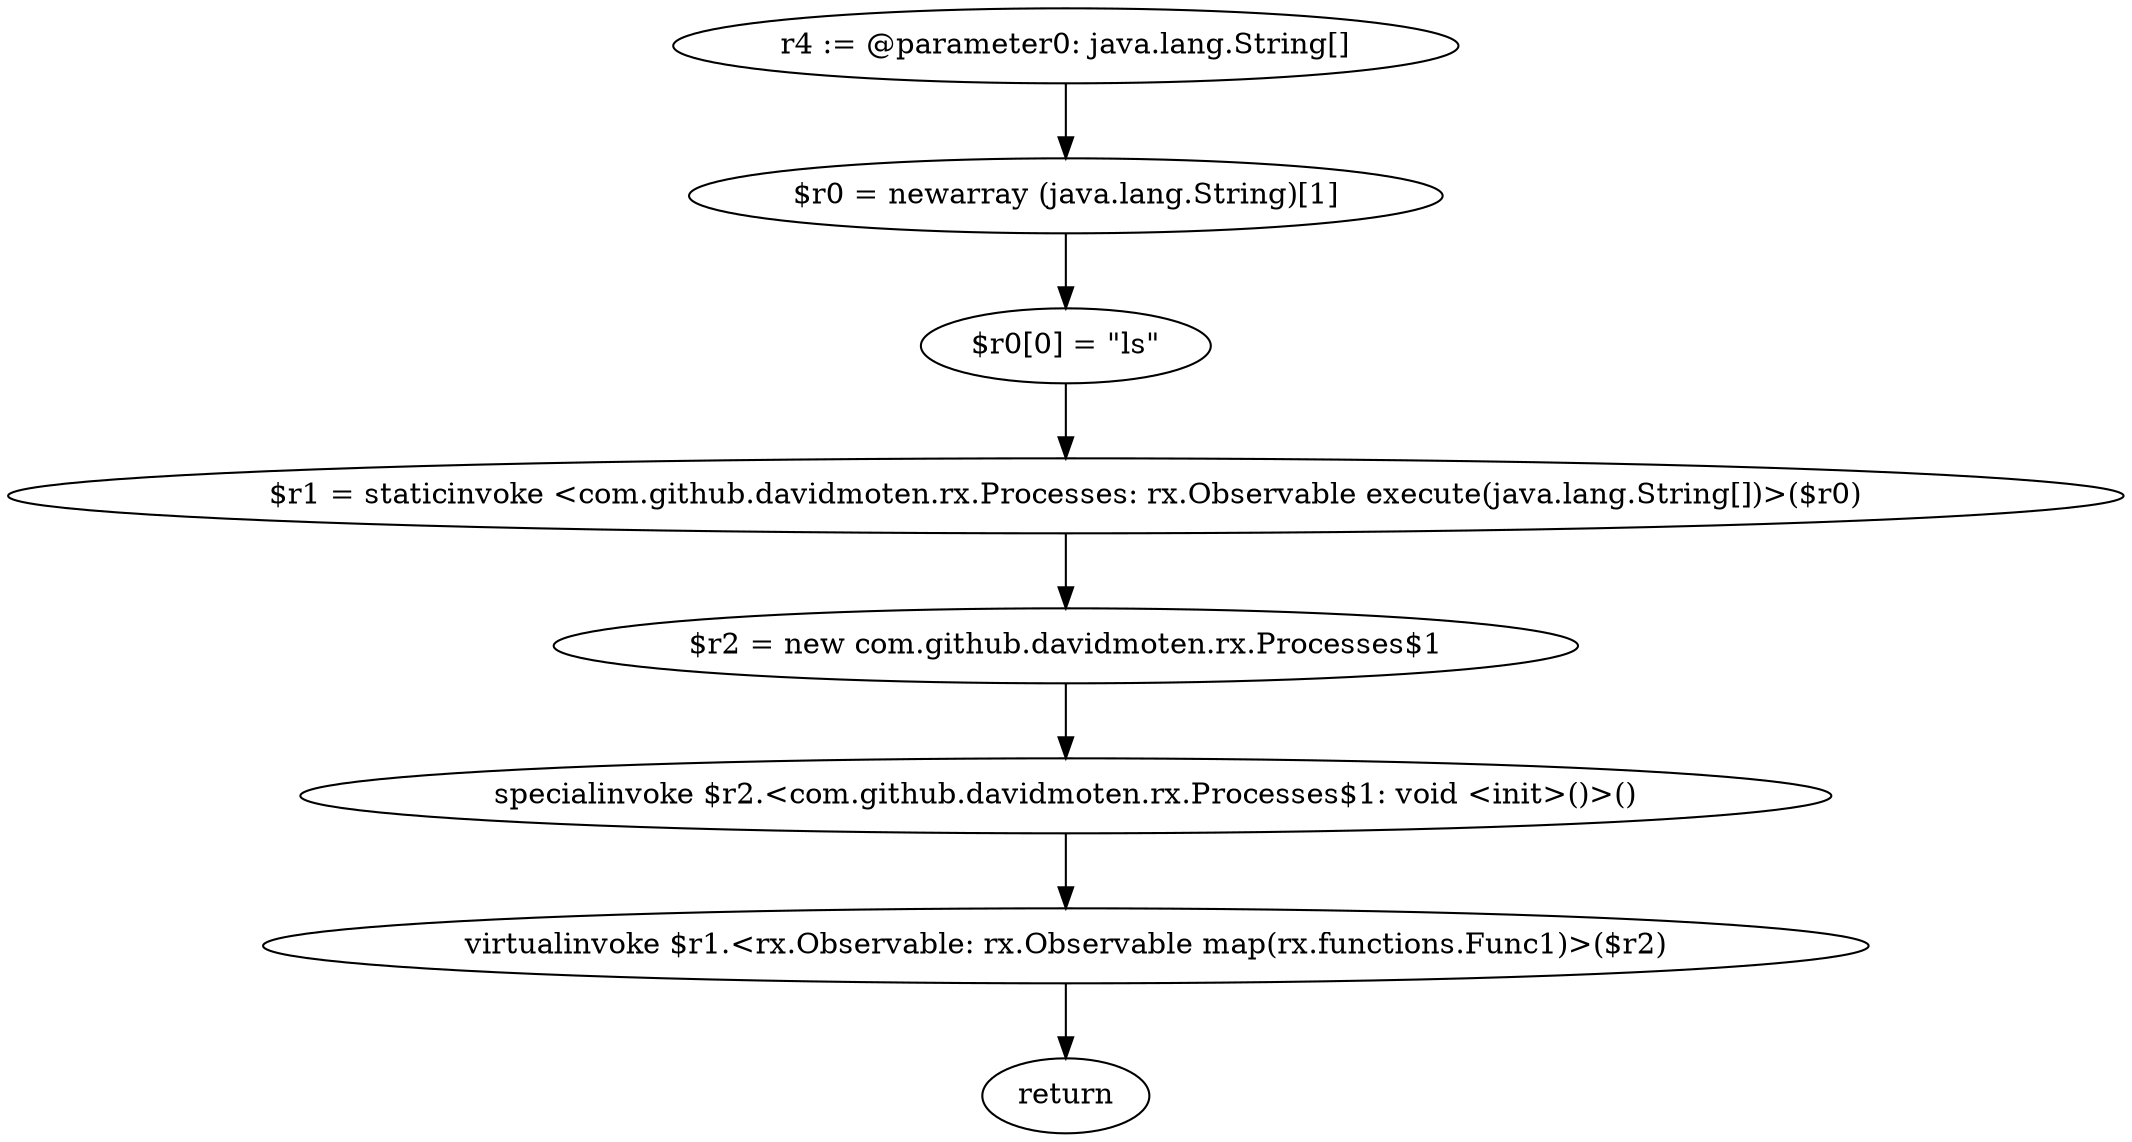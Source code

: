 digraph "unitGraph" {
    "r4 := @parameter0: java.lang.String[]"
    "$r0 = newarray (java.lang.String)[1]"
    "$r0[0] = \"ls\""
    "$r1 = staticinvoke <com.github.davidmoten.rx.Processes: rx.Observable execute(java.lang.String[])>($r0)"
    "$r2 = new com.github.davidmoten.rx.Processes$1"
    "specialinvoke $r2.<com.github.davidmoten.rx.Processes$1: void <init>()>()"
    "virtualinvoke $r1.<rx.Observable: rx.Observable map(rx.functions.Func1)>($r2)"
    "return"
    "r4 := @parameter0: java.lang.String[]"->"$r0 = newarray (java.lang.String)[1]";
    "$r0 = newarray (java.lang.String)[1]"->"$r0[0] = \"ls\"";
    "$r0[0] = \"ls\""->"$r1 = staticinvoke <com.github.davidmoten.rx.Processes: rx.Observable execute(java.lang.String[])>($r0)";
    "$r1 = staticinvoke <com.github.davidmoten.rx.Processes: rx.Observable execute(java.lang.String[])>($r0)"->"$r2 = new com.github.davidmoten.rx.Processes$1";
    "$r2 = new com.github.davidmoten.rx.Processes$1"->"specialinvoke $r2.<com.github.davidmoten.rx.Processes$1: void <init>()>()";
    "specialinvoke $r2.<com.github.davidmoten.rx.Processes$1: void <init>()>()"->"virtualinvoke $r1.<rx.Observable: rx.Observable map(rx.functions.Func1)>($r2)";
    "virtualinvoke $r1.<rx.Observable: rx.Observable map(rx.functions.Func1)>($r2)"->"return";
}
